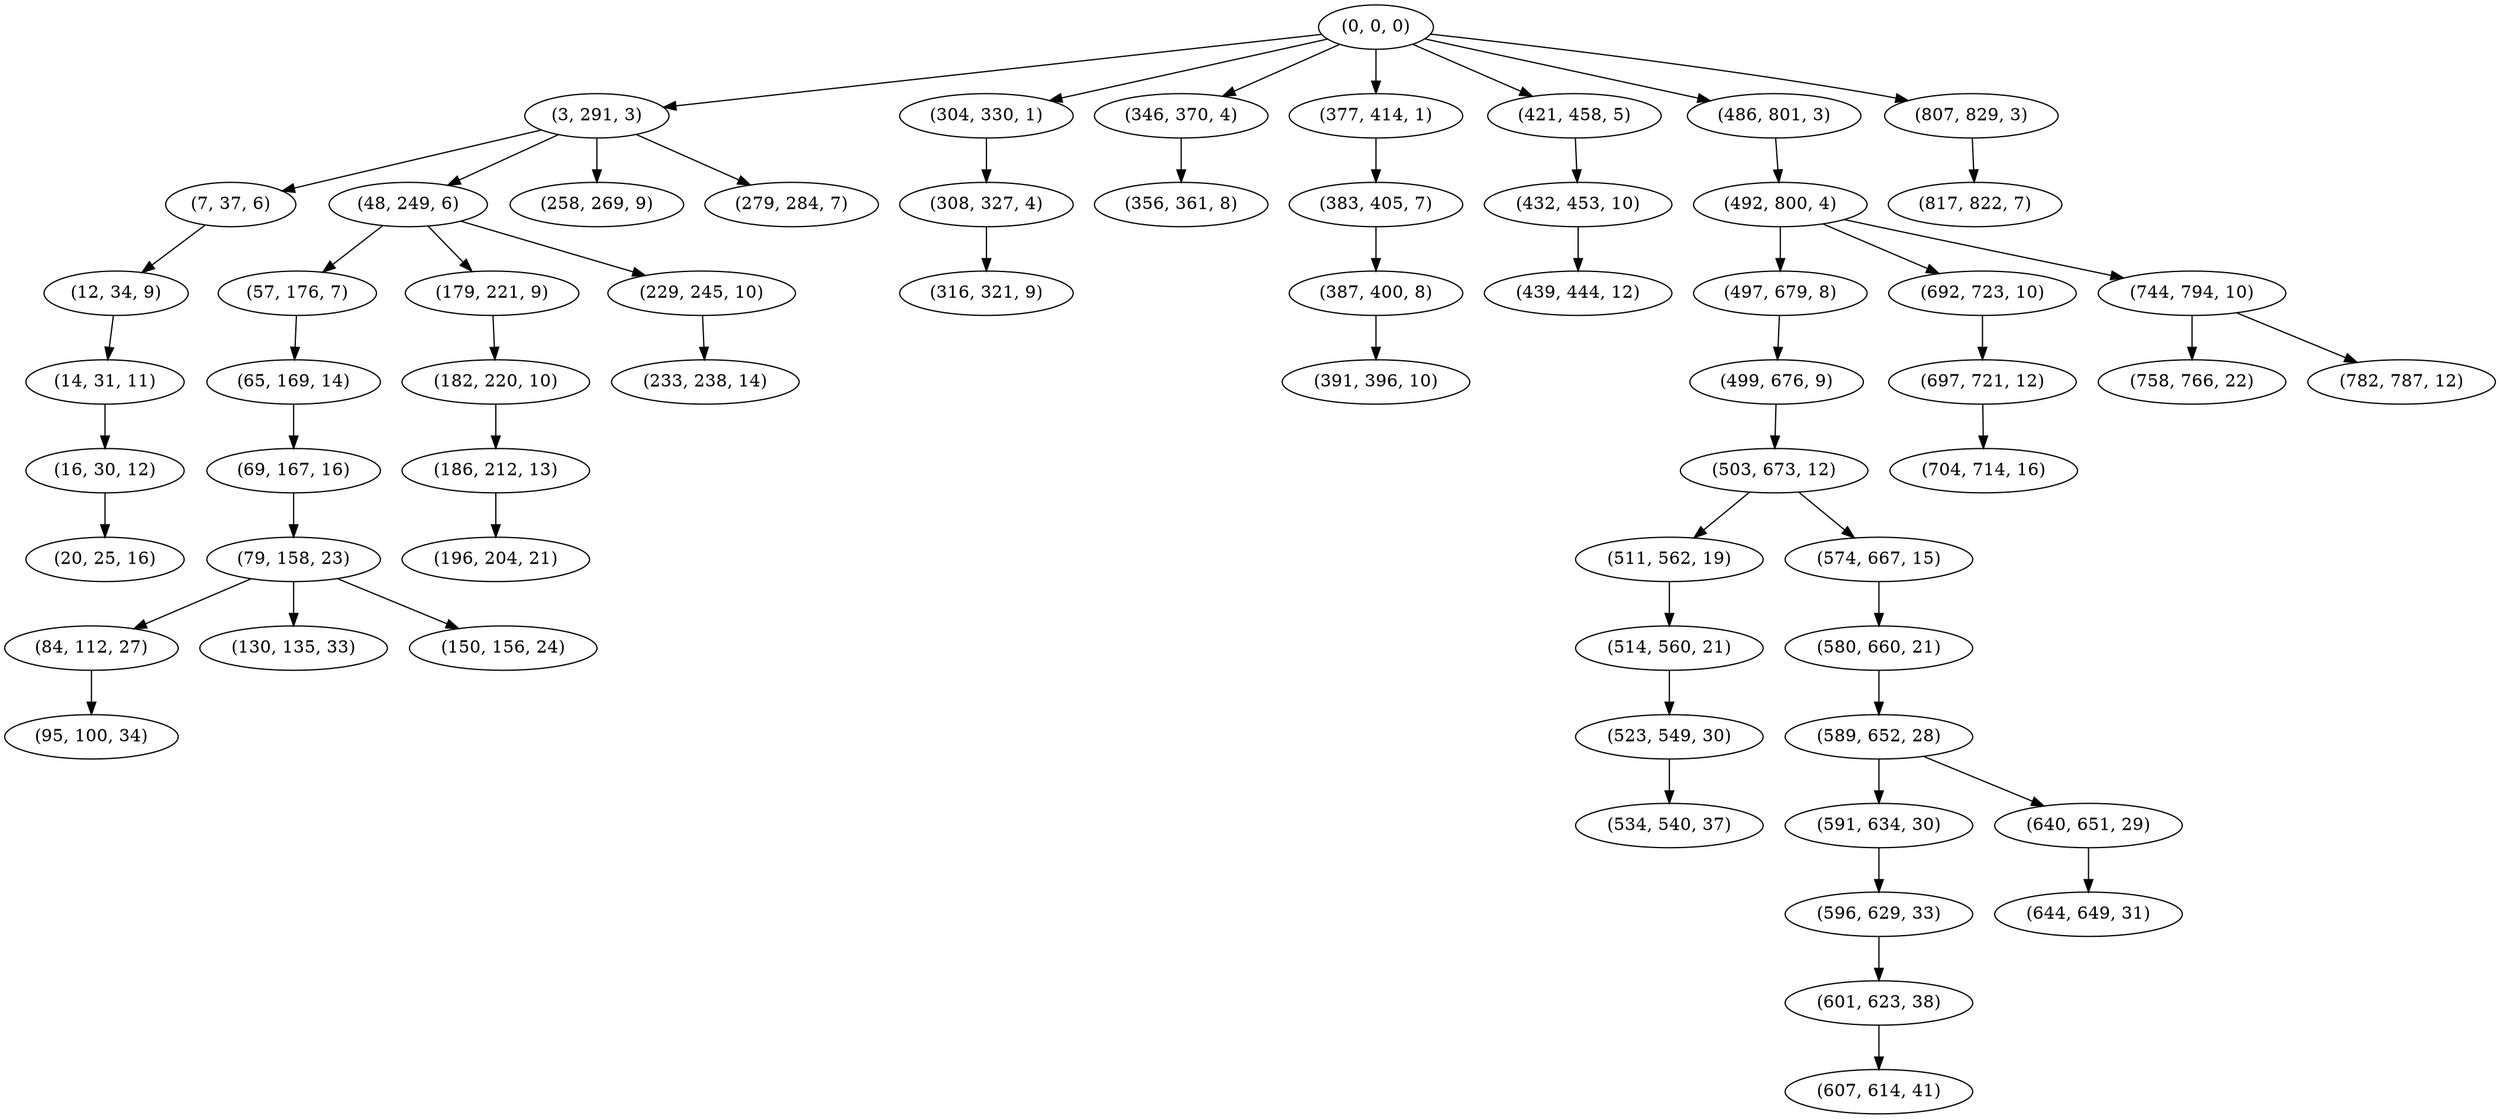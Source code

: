 digraph tree {
    "(0, 0, 0)";
    "(3, 291, 3)";
    "(7, 37, 6)";
    "(12, 34, 9)";
    "(14, 31, 11)";
    "(16, 30, 12)";
    "(20, 25, 16)";
    "(48, 249, 6)";
    "(57, 176, 7)";
    "(65, 169, 14)";
    "(69, 167, 16)";
    "(79, 158, 23)";
    "(84, 112, 27)";
    "(95, 100, 34)";
    "(130, 135, 33)";
    "(150, 156, 24)";
    "(179, 221, 9)";
    "(182, 220, 10)";
    "(186, 212, 13)";
    "(196, 204, 21)";
    "(229, 245, 10)";
    "(233, 238, 14)";
    "(258, 269, 9)";
    "(279, 284, 7)";
    "(304, 330, 1)";
    "(308, 327, 4)";
    "(316, 321, 9)";
    "(346, 370, 4)";
    "(356, 361, 8)";
    "(377, 414, 1)";
    "(383, 405, 7)";
    "(387, 400, 8)";
    "(391, 396, 10)";
    "(421, 458, 5)";
    "(432, 453, 10)";
    "(439, 444, 12)";
    "(486, 801, 3)";
    "(492, 800, 4)";
    "(497, 679, 8)";
    "(499, 676, 9)";
    "(503, 673, 12)";
    "(511, 562, 19)";
    "(514, 560, 21)";
    "(523, 549, 30)";
    "(534, 540, 37)";
    "(574, 667, 15)";
    "(580, 660, 21)";
    "(589, 652, 28)";
    "(591, 634, 30)";
    "(596, 629, 33)";
    "(601, 623, 38)";
    "(607, 614, 41)";
    "(640, 651, 29)";
    "(644, 649, 31)";
    "(692, 723, 10)";
    "(697, 721, 12)";
    "(704, 714, 16)";
    "(744, 794, 10)";
    "(758, 766, 22)";
    "(782, 787, 12)";
    "(807, 829, 3)";
    "(817, 822, 7)";
    "(0, 0, 0)" -> "(3, 291, 3)";
    "(0, 0, 0)" -> "(304, 330, 1)";
    "(0, 0, 0)" -> "(346, 370, 4)";
    "(0, 0, 0)" -> "(377, 414, 1)";
    "(0, 0, 0)" -> "(421, 458, 5)";
    "(0, 0, 0)" -> "(486, 801, 3)";
    "(0, 0, 0)" -> "(807, 829, 3)";
    "(3, 291, 3)" -> "(7, 37, 6)";
    "(3, 291, 3)" -> "(48, 249, 6)";
    "(3, 291, 3)" -> "(258, 269, 9)";
    "(3, 291, 3)" -> "(279, 284, 7)";
    "(7, 37, 6)" -> "(12, 34, 9)";
    "(12, 34, 9)" -> "(14, 31, 11)";
    "(14, 31, 11)" -> "(16, 30, 12)";
    "(16, 30, 12)" -> "(20, 25, 16)";
    "(48, 249, 6)" -> "(57, 176, 7)";
    "(48, 249, 6)" -> "(179, 221, 9)";
    "(48, 249, 6)" -> "(229, 245, 10)";
    "(57, 176, 7)" -> "(65, 169, 14)";
    "(65, 169, 14)" -> "(69, 167, 16)";
    "(69, 167, 16)" -> "(79, 158, 23)";
    "(79, 158, 23)" -> "(84, 112, 27)";
    "(79, 158, 23)" -> "(130, 135, 33)";
    "(79, 158, 23)" -> "(150, 156, 24)";
    "(84, 112, 27)" -> "(95, 100, 34)";
    "(179, 221, 9)" -> "(182, 220, 10)";
    "(182, 220, 10)" -> "(186, 212, 13)";
    "(186, 212, 13)" -> "(196, 204, 21)";
    "(229, 245, 10)" -> "(233, 238, 14)";
    "(304, 330, 1)" -> "(308, 327, 4)";
    "(308, 327, 4)" -> "(316, 321, 9)";
    "(346, 370, 4)" -> "(356, 361, 8)";
    "(377, 414, 1)" -> "(383, 405, 7)";
    "(383, 405, 7)" -> "(387, 400, 8)";
    "(387, 400, 8)" -> "(391, 396, 10)";
    "(421, 458, 5)" -> "(432, 453, 10)";
    "(432, 453, 10)" -> "(439, 444, 12)";
    "(486, 801, 3)" -> "(492, 800, 4)";
    "(492, 800, 4)" -> "(497, 679, 8)";
    "(492, 800, 4)" -> "(692, 723, 10)";
    "(492, 800, 4)" -> "(744, 794, 10)";
    "(497, 679, 8)" -> "(499, 676, 9)";
    "(499, 676, 9)" -> "(503, 673, 12)";
    "(503, 673, 12)" -> "(511, 562, 19)";
    "(503, 673, 12)" -> "(574, 667, 15)";
    "(511, 562, 19)" -> "(514, 560, 21)";
    "(514, 560, 21)" -> "(523, 549, 30)";
    "(523, 549, 30)" -> "(534, 540, 37)";
    "(574, 667, 15)" -> "(580, 660, 21)";
    "(580, 660, 21)" -> "(589, 652, 28)";
    "(589, 652, 28)" -> "(591, 634, 30)";
    "(589, 652, 28)" -> "(640, 651, 29)";
    "(591, 634, 30)" -> "(596, 629, 33)";
    "(596, 629, 33)" -> "(601, 623, 38)";
    "(601, 623, 38)" -> "(607, 614, 41)";
    "(640, 651, 29)" -> "(644, 649, 31)";
    "(692, 723, 10)" -> "(697, 721, 12)";
    "(697, 721, 12)" -> "(704, 714, 16)";
    "(744, 794, 10)" -> "(758, 766, 22)";
    "(744, 794, 10)" -> "(782, 787, 12)";
    "(807, 829, 3)" -> "(817, 822, 7)";
}
